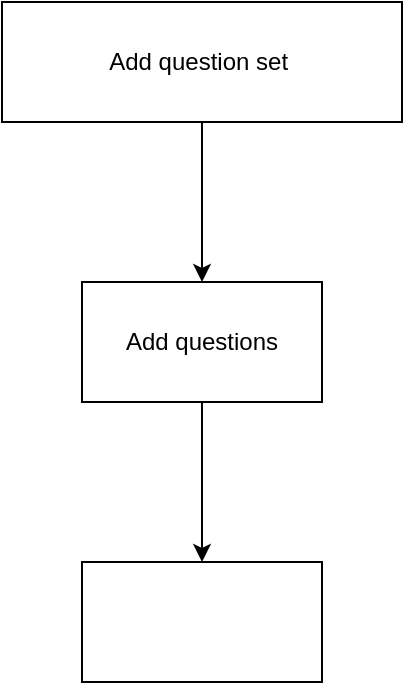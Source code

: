 <mxfile version="17.1.3" type="github"><diagram id="qPzYGMmBj0JJTQFqLS9e" name="Page-1"><mxGraphModel dx="1042" dy="620" grid="1" gridSize="10" guides="1" tooltips="1" connect="1" arrows="1" fold="1" page="1" pageScale="1" pageWidth="827" pageHeight="1169" math="0" shadow="0"><root><mxCell id="0"/><mxCell id="1" parent="0"/><mxCell id="aL47bXIf19a72PtmntDi-3" value="" style="edgeStyle=orthogonalEdgeStyle;rounded=0;orthogonalLoop=1;jettySize=auto;html=1;fontSize=16;" edge="1" parent="1" source="aL47bXIf19a72PtmntDi-1" target="aL47bXIf19a72PtmntDi-2"><mxGeometry relative="1" as="geometry"/></mxCell><mxCell id="aL47bXIf19a72PtmntDi-1" value="Add question set&amp;nbsp;" style="rounded=0;whiteSpace=wrap;html=1;" vertex="1" parent="1"><mxGeometry x="340" y="70" width="200" height="60" as="geometry"/></mxCell><mxCell id="aL47bXIf19a72PtmntDi-5" value="" style="edgeStyle=orthogonalEdgeStyle;rounded=0;orthogonalLoop=1;jettySize=auto;html=1;fontSize=16;" edge="1" parent="1" source="aL47bXIf19a72PtmntDi-2" target="aL47bXIf19a72PtmntDi-4"><mxGeometry relative="1" as="geometry"/></mxCell><mxCell id="aL47bXIf19a72PtmntDi-2" value="Add questions" style="whiteSpace=wrap;html=1;rounded=0;" vertex="1" parent="1"><mxGeometry x="380" y="210" width="120" height="60" as="geometry"/></mxCell><mxCell id="aL47bXIf19a72PtmntDi-4" value="" style="whiteSpace=wrap;html=1;rounded=0;" vertex="1" parent="1"><mxGeometry x="380" y="350" width="120" height="60" as="geometry"/></mxCell></root></mxGraphModel></diagram></mxfile>